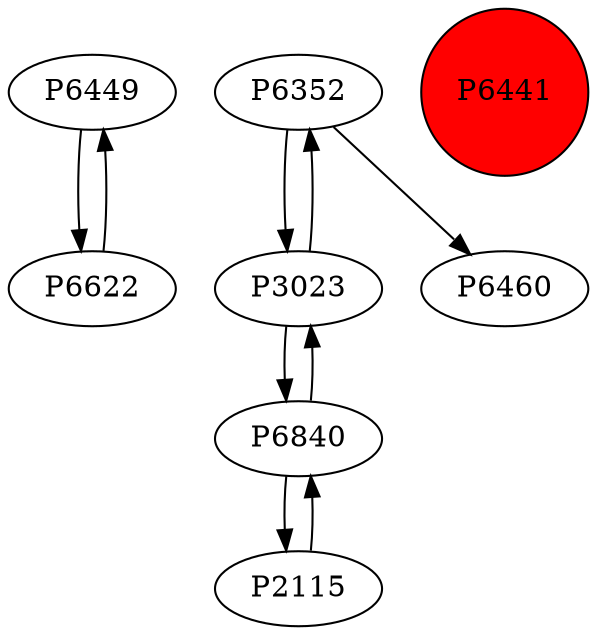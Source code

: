 digraph {
	P6449 -> P6622
	P6622 -> P6449
	P6352 -> P3023
	P6840 -> P3023
	P3023 -> P6352
	P3023 -> P6840
	P6352 -> P6460
	P2115 -> P6840
	P6840 -> P2115
	P6441 [shape=circle]
	P6441 [style=filled]
	P6441 [fillcolor=red]
}